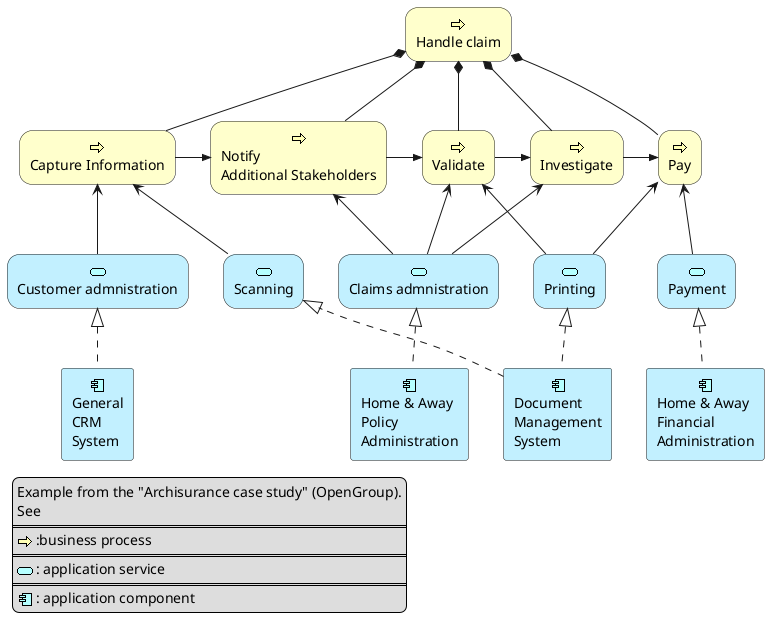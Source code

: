 @startuml
skinparam rectangle<<behavior>> {
	roundCorner 25
}
sprite $bProcess jar:archimate/business-process
sprite $aService jar:archimate/application-service
sprite $aComponent jar:archimate/application-component

rectangle "Handle claim"  as HC <<$bProcess>><<behavior>> #Business
rectangle "Capture Information"  as CI <<$bProcess>><<behavior>> #Business
rectangle "Notify\nAdditional Stakeholders" as NAS <<$bProcess>><<behavior>> #Business
rectangle "Validate" as V <<$bProcess>><<behavior>> #Business
rectangle "Investigate" as I <<$bProcess>><<behavior>> #Business
rectangle "Pay" as P <<$bProcess>><<behavior>> #Business

HC *-down- CI
HC *-down- NAS
HC *-down- V
HC *-down- I
HC *-down- P

CI -right->> NAS
NAS -right->> V
V -right->> I
I -right->> P

rectangle "Scanning" as scanning <<$aService>><<behavior>> #Application
rectangle "Customer admnistration" as customerAdministration <<$aService>><<behavior>> #Application
rectangle "Claims admnistration" as claimsAdministration <<$aService>><<behavior>> #Application
rectangle Printing <<$aService>><<behavior>> #Application
rectangle Payment <<$aService>><<behavior>> #Application

scanning -up-> CI
customerAdministration  -up-> CI
claimsAdministration -up-> NAS
claimsAdministration -up-> V
claimsAdministration -up-> I
Payment -up-> P

Printing -up-> V
Printing -up-> P

rectangle "Document\nManagement\nSystem" as DMS <<$aComponent>> #Application
rectangle "General\nCRM\nSystem" as CRM <<$aComponent>>  #Application
rectangle "Home & Away\nPolicy\nAdministration" as HAPA <<$aComponent>> #Application
rectangle "Home & Away\nFinancial\nAdministration" as HFPA <<$aComponent>>  #Application

DMS .up.|> scanning
DMS .up.|> Printing
CRM .up.|> customerAdministration
HAPA .up.|> claimsAdministration
HFPA .up.|> Payment

legend left
Example from the "Archisurance case study" (OpenGroup).
See
====
<$bProcess> :business process
====
<$aService> : application service
====
<$aComponent> : application component
endlegend

newpage

left to right direction
skinparam nodesep 4
!include <archimate/Archimate>
Rel_Triggering(i15, j15, Triggering)
Rel_Specialization(i14, j14, Specialization)
Rel_Serving(i13, j13, Serving)
Rel_Realization(i12, j12, Realization)
Rel_Influence(i11, j11, Influence)
Rel_Flow(i10, j10, Flow)
Rel_Composition(i9, j9, Composition)
Rel_Association_dir(i8, j8, Association_dir)
Rel_Association(i7, j7, Association)
Rel_Assignment(i6, j6, Assignment)
Rel_Aggregation(i5, j5, Aggregation)
Rel_Access_w(i4, j4, Access_w)
Rel_Access_rw(i3, j3, Access_rw)
Rel_Access_r(i2, j2, Access_r)
Rel_Access(i1, j1, Access)
@enduml